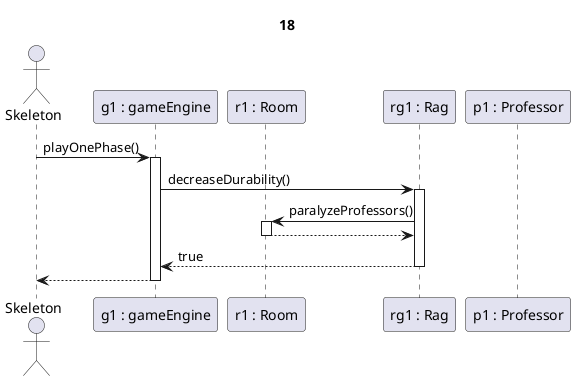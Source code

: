 @startuml Rag decreaseDurability + paralyzeProfessors

title 18

actor Skeleton as sk
participant "g1 : gameEngine" as g
participant "r1 : Room" as room
participant "rg1 : Rag" as r
participant "p1 : Professor" as p

sk->g ++: playOnePhase()
g->r ++: decreaseDurability()

r->room ++: paralyzeProfessors()
return

r-->g --: true
g-->sk --:

@enduml